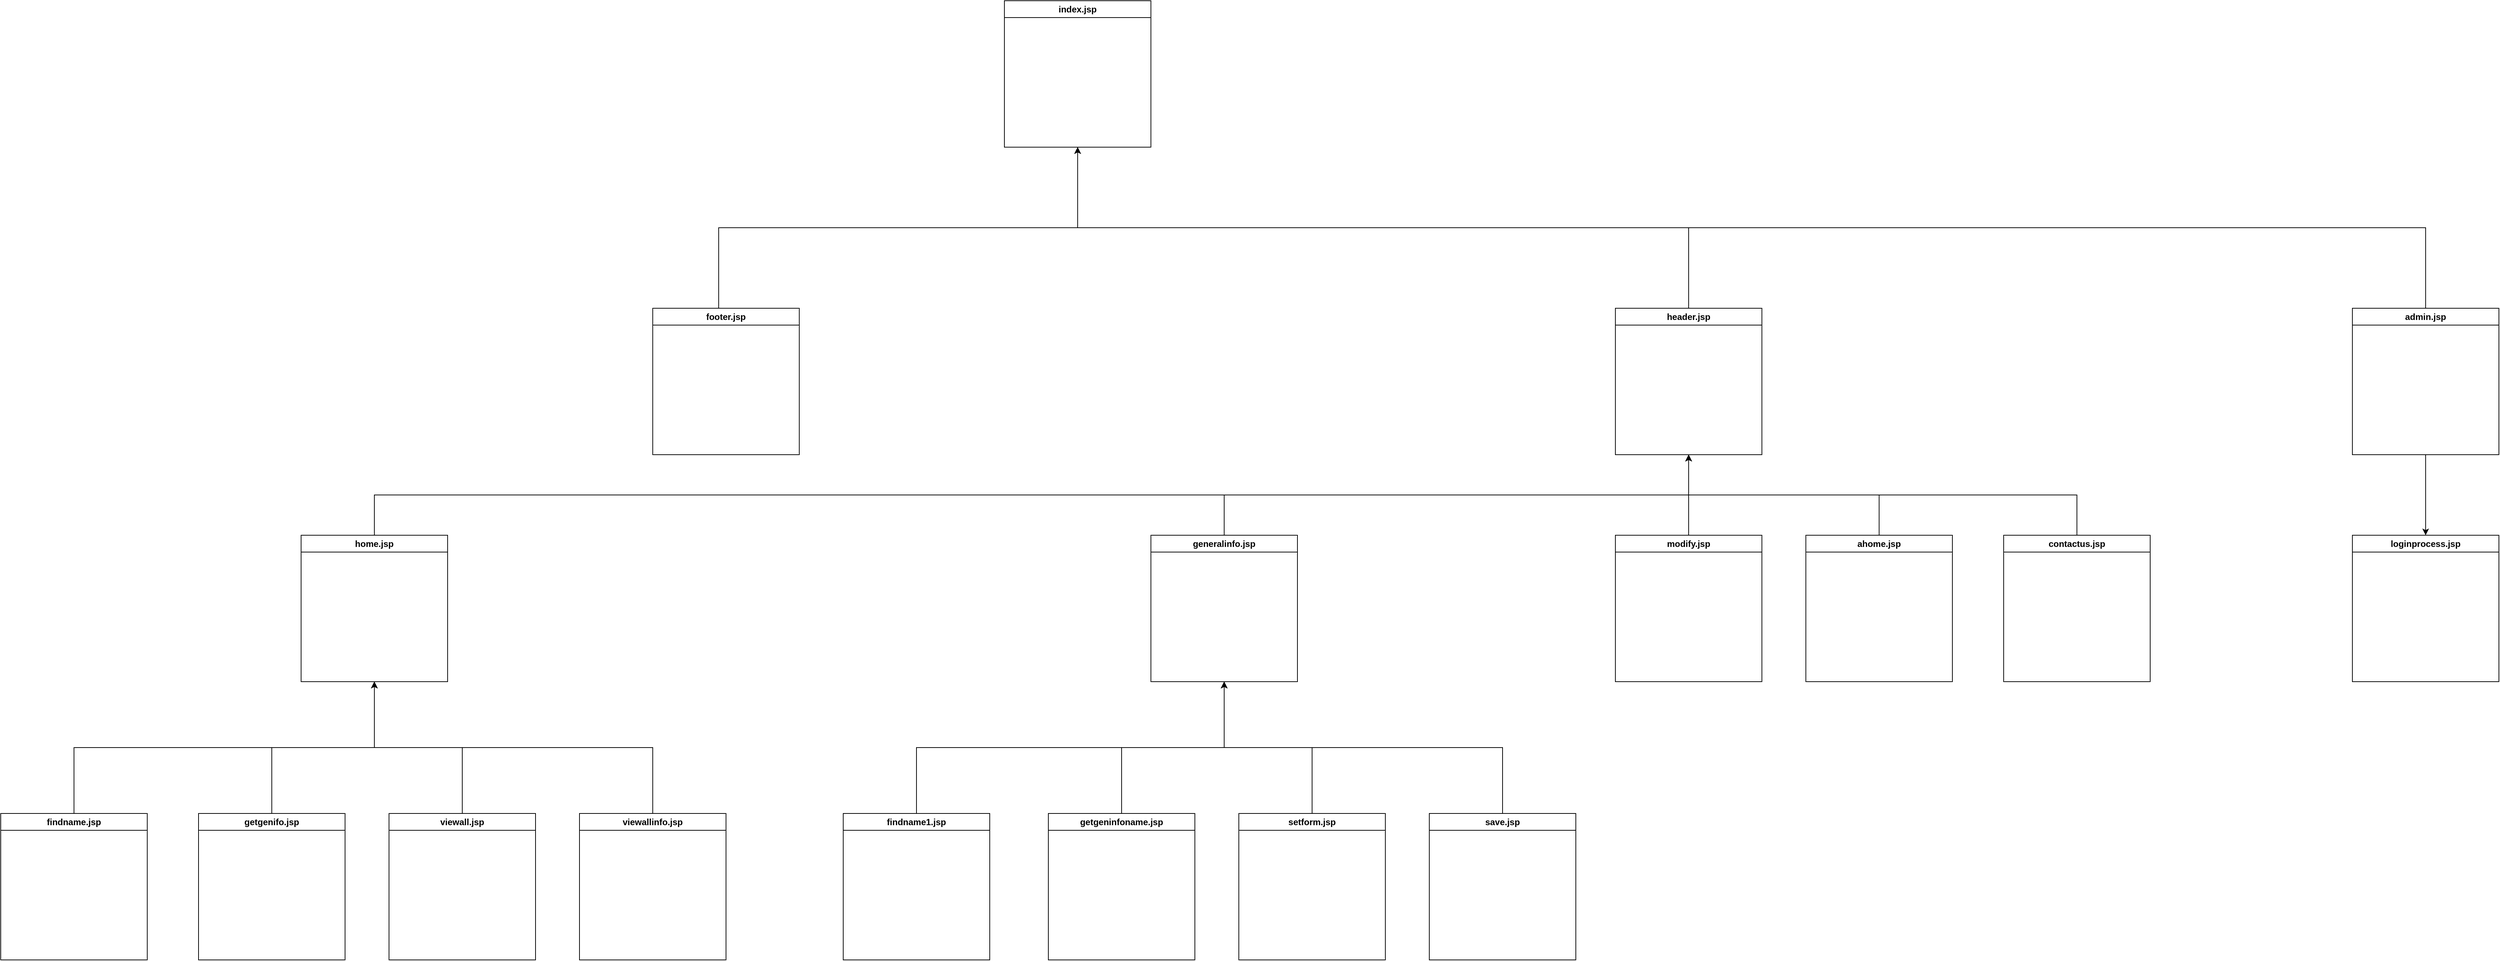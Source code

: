 <mxfile version="21.1.5" type="github">
  <diagram id="C5RBs43oDa-KdzZeNtuy" name="Page-1">
    <mxGraphModel dx="3835" dy="1904" grid="1" gridSize="10" guides="1" tooltips="1" connect="1" arrows="1" fold="1" page="1" pageScale="1" pageWidth="827" pageHeight="1169" math="0" shadow="0">
      <root>
        <mxCell id="WIyWlLk6GJQsqaUBKTNV-0" />
        <mxCell id="WIyWlLk6GJQsqaUBKTNV-1" parent="WIyWlLk6GJQsqaUBKTNV-0" />
        <mxCell id="1EGUt3BdQmfMP07Hlo8H-0" value="index.jsp" style="swimlane;whiteSpace=wrap;html=1;" vertex="1" parent="WIyWlLk6GJQsqaUBKTNV-1">
          <mxGeometry x="-520" y="-470" width="200" height="200" as="geometry" />
        </mxCell>
        <mxCell id="1EGUt3BdQmfMP07Hlo8H-20" style="edgeStyle=orthogonalEdgeStyle;rounded=0;orthogonalLoop=1;jettySize=auto;html=1;exitX=0.5;exitY=0;exitDx=0;exitDy=0;entryX=0.5;entryY=1;entryDx=0;entryDy=0;" edge="1" parent="WIyWlLk6GJQsqaUBKTNV-1" source="1EGUt3BdQmfMP07Hlo8H-1" target="1EGUt3BdQmfMP07Hlo8H-7">
          <mxGeometry relative="1" as="geometry" />
        </mxCell>
        <mxCell id="1EGUt3BdQmfMP07Hlo8H-1" value="home.jsp" style="swimlane;whiteSpace=wrap;html=1;" vertex="1" parent="WIyWlLk6GJQsqaUBKTNV-1">
          <mxGeometry x="-1480" y="260" width="200" height="200" as="geometry" />
        </mxCell>
        <mxCell id="1EGUt3BdQmfMP07Hlo8H-13" style="edgeStyle=orthogonalEdgeStyle;rounded=0;orthogonalLoop=1;jettySize=auto;html=1;exitX=0.5;exitY=0;exitDx=0;exitDy=0;entryX=0.5;entryY=1;entryDx=0;entryDy=0;" edge="1" parent="WIyWlLk6GJQsqaUBKTNV-1" source="1EGUt3BdQmfMP07Hlo8H-2" target="1EGUt3BdQmfMP07Hlo8H-7">
          <mxGeometry relative="1" as="geometry" />
        </mxCell>
        <mxCell id="1EGUt3BdQmfMP07Hlo8H-2" value="generalinfo.jsp" style="swimlane;whiteSpace=wrap;html=1;" vertex="1" parent="WIyWlLk6GJQsqaUBKTNV-1">
          <mxGeometry x="-320" y="260" width="200" height="200" as="geometry" />
        </mxCell>
        <mxCell id="1EGUt3BdQmfMP07Hlo8H-14" style="edgeStyle=orthogonalEdgeStyle;rounded=0;orthogonalLoop=1;jettySize=auto;html=1;exitX=0.5;exitY=0;exitDx=0;exitDy=0;entryX=0.5;entryY=1;entryDx=0;entryDy=0;" edge="1" parent="WIyWlLk6GJQsqaUBKTNV-1" source="1EGUt3BdQmfMP07Hlo8H-3" target="1EGUt3BdQmfMP07Hlo8H-7">
          <mxGeometry relative="1" as="geometry" />
        </mxCell>
        <mxCell id="1EGUt3BdQmfMP07Hlo8H-3" value="modify.jsp" style="swimlane;whiteSpace=wrap;html=1;" vertex="1" parent="WIyWlLk6GJQsqaUBKTNV-1">
          <mxGeometry x="314" y="260" width="200" height="200" as="geometry" />
        </mxCell>
        <mxCell id="1EGUt3BdQmfMP07Hlo8H-19" style="edgeStyle=orthogonalEdgeStyle;rounded=0;orthogonalLoop=1;jettySize=auto;html=1;exitX=0.5;exitY=0;exitDx=0;exitDy=0;entryX=0.5;entryY=1;entryDx=0;entryDy=0;" edge="1" parent="WIyWlLk6GJQsqaUBKTNV-1" source="1EGUt3BdQmfMP07Hlo8H-4" target="1EGUt3BdQmfMP07Hlo8H-7">
          <mxGeometry relative="1" as="geometry">
            <mxPoint x="394.0" y="140" as="targetPoint" />
          </mxGeometry>
        </mxCell>
        <mxCell id="1EGUt3BdQmfMP07Hlo8H-4" value="ahome.jsp" style="swimlane;whiteSpace=wrap;html=1;" vertex="1" parent="WIyWlLk6GJQsqaUBKTNV-1">
          <mxGeometry x="574" y="260" width="200" height="200" as="geometry" />
        </mxCell>
        <mxCell id="1EGUt3BdQmfMP07Hlo8H-17" style="edgeStyle=orthogonalEdgeStyle;rounded=0;orthogonalLoop=1;jettySize=auto;html=1;exitX=0.5;exitY=0;exitDx=0;exitDy=0;entryX=0.5;entryY=1;entryDx=0;entryDy=0;" edge="1" parent="WIyWlLk6GJQsqaUBKTNV-1" source="1EGUt3BdQmfMP07Hlo8H-5" target="1EGUt3BdQmfMP07Hlo8H-7">
          <mxGeometry relative="1" as="geometry" />
        </mxCell>
        <mxCell id="1EGUt3BdQmfMP07Hlo8H-5" value="contactus.jsp" style="swimlane;whiteSpace=wrap;html=1;" vertex="1" parent="WIyWlLk6GJQsqaUBKTNV-1">
          <mxGeometry x="844" y="260" width="200" height="200" as="geometry" />
        </mxCell>
        <mxCell id="1EGUt3BdQmfMP07Hlo8H-26" style="edgeStyle=orthogonalEdgeStyle;rounded=0;orthogonalLoop=1;jettySize=auto;html=1;exitX=0.5;exitY=0;exitDx=0;exitDy=0;entryX=0.5;entryY=1;entryDx=0;entryDy=0;" edge="1" parent="WIyWlLk6GJQsqaUBKTNV-1" source="1EGUt3BdQmfMP07Hlo8H-6" target="1EGUt3BdQmfMP07Hlo8H-0">
          <mxGeometry relative="1" as="geometry" />
        </mxCell>
        <mxCell id="1EGUt3BdQmfMP07Hlo8H-6" value="admin.jsp" style="swimlane;whiteSpace=wrap;html=1;" vertex="1" parent="WIyWlLk6GJQsqaUBKTNV-1">
          <mxGeometry x="1320" y="-50" width="200" height="200" as="geometry" />
        </mxCell>
        <mxCell id="1EGUt3BdQmfMP07Hlo8H-23" style="edgeStyle=orthogonalEdgeStyle;rounded=0;orthogonalLoop=1;jettySize=auto;html=1;exitX=0.5;exitY=0;exitDx=0;exitDy=0;entryX=0.5;entryY=1;entryDx=0;entryDy=0;" edge="1" parent="WIyWlLk6GJQsqaUBKTNV-1" source="1EGUt3BdQmfMP07Hlo8H-7" target="1EGUt3BdQmfMP07Hlo8H-0">
          <mxGeometry relative="1" as="geometry" />
        </mxCell>
        <mxCell id="1EGUt3BdQmfMP07Hlo8H-7" value="header.jsp" style="swimlane;whiteSpace=wrap;html=1;startSize=23;" vertex="1" parent="WIyWlLk6GJQsqaUBKTNV-1">
          <mxGeometry x="314" y="-50" width="200" height="200" as="geometry" />
        </mxCell>
        <mxCell id="1EGUt3BdQmfMP07Hlo8H-8" value="loginprocess.jsp" style="swimlane;whiteSpace=wrap;html=1;" vertex="1" parent="WIyWlLk6GJQsqaUBKTNV-1">
          <mxGeometry x="1320" y="260" width="200" height="200" as="geometry" />
        </mxCell>
        <mxCell id="1EGUt3BdQmfMP07Hlo8H-10" value="" style="endArrow=classic;html=1;rounded=0;entryX=0.5;entryY=0;entryDx=0;entryDy=0;exitX=0.5;exitY=1;exitDx=0;exitDy=0;" edge="1" parent="WIyWlLk6GJQsqaUBKTNV-1" source="1EGUt3BdQmfMP07Hlo8H-6" target="1EGUt3BdQmfMP07Hlo8H-8">
          <mxGeometry width="50" height="50" relative="1" as="geometry">
            <mxPoint x="1430" y="150" as="sourcePoint" />
            <mxPoint x="1445" y="160" as="targetPoint" />
            <Array as="points" />
          </mxGeometry>
        </mxCell>
        <mxCell id="1EGUt3BdQmfMP07Hlo8H-27" style="edgeStyle=orthogonalEdgeStyle;rounded=0;orthogonalLoop=1;jettySize=auto;html=1;exitX=0.5;exitY=0;exitDx=0;exitDy=0;entryX=0.5;entryY=1;entryDx=0;entryDy=0;" edge="1" parent="WIyWlLk6GJQsqaUBKTNV-1" source="1EGUt3BdQmfMP07Hlo8H-21" target="1EGUt3BdQmfMP07Hlo8H-0">
          <mxGeometry relative="1" as="geometry">
            <Array as="points">
              <mxPoint x="-910" y="-160" />
              <mxPoint x="-420" y="-160" />
            </Array>
          </mxGeometry>
        </mxCell>
        <mxCell id="1EGUt3BdQmfMP07Hlo8H-21" value="footer.jsp" style="swimlane;whiteSpace=wrap;html=1;" vertex="1" parent="WIyWlLk6GJQsqaUBKTNV-1">
          <mxGeometry x="-1000" y="-50" width="200" height="200" as="geometry" />
        </mxCell>
        <mxCell id="1EGUt3BdQmfMP07Hlo8H-32" style="edgeStyle=orthogonalEdgeStyle;rounded=0;orthogonalLoop=1;jettySize=auto;html=1;exitX=0.5;exitY=0;exitDx=0;exitDy=0;entryX=0.5;entryY=1;entryDx=0;entryDy=0;" edge="1" parent="WIyWlLk6GJQsqaUBKTNV-1" source="1EGUt3BdQmfMP07Hlo8H-28" target="1EGUt3BdQmfMP07Hlo8H-1">
          <mxGeometry relative="1" as="geometry" />
        </mxCell>
        <mxCell id="1EGUt3BdQmfMP07Hlo8H-28" value="findname.jsp" style="swimlane;whiteSpace=wrap;html=1;" vertex="1" parent="WIyWlLk6GJQsqaUBKTNV-1">
          <mxGeometry x="-1890" y="640" width="200" height="200" as="geometry" />
        </mxCell>
        <mxCell id="1EGUt3BdQmfMP07Hlo8H-33" style="edgeStyle=orthogonalEdgeStyle;rounded=0;orthogonalLoop=1;jettySize=auto;html=1;exitX=0.5;exitY=0;exitDx=0;exitDy=0;entryX=0.5;entryY=1;entryDx=0;entryDy=0;" edge="1" parent="WIyWlLk6GJQsqaUBKTNV-1" source="1EGUt3BdQmfMP07Hlo8H-29" target="1EGUt3BdQmfMP07Hlo8H-1">
          <mxGeometry relative="1" as="geometry" />
        </mxCell>
        <mxCell id="1EGUt3BdQmfMP07Hlo8H-29" value="getgenifo.jsp" style="swimlane;whiteSpace=wrap;html=1;" vertex="1" parent="WIyWlLk6GJQsqaUBKTNV-1">
          <mxGeometry x="-1620" y="640" width="200" height="200" as="geometry" />
        </mxCell>
        <mxCell id="1EGUt3BdQmfMP07Hlo8H-34" style="edgeStyle=orthogonalEdgeStyle;rounded=0;orthogonalLoop=1;jettySize=auto;html=1;exitX=0.5;exitY=0;exitDx=0;exitDy=0;entryX=0.5;entryY=1;entryDx=0;entryDy=0;" edge="1" parent="WIyWlLk6GJQsqaUBKTNV-1" source="1EGUt3BdQmfMP07Hlo8H-30" target="1EGUt3BdQmfMP07Hlo8H-1">
          <mxGeometry relative="1" as="geometry" />
        </mxCell>
        <mxCell id="1EGUt3BdQmfMP07Hlo8H-30" value="viewall.jsp" style="swimlane;whiteSpace=wrap;html=1;" vertex="1" parent="WIyWlLk6GJQsqaUBKTNV-1">
          <mxGeometry x="-1360" y="640" width="200" height="200" as="geometry" />
        </mxCell>
        <mxCell id="1EGUt3BdQmfMP07Hlo8H-35" style="edgeStyle=orthogonalEdgeStyle;rounded=0;orthogonalLoop=1;jettySize=auto;html=1;exitX=0.5;exitY=0;exitDx=0;exitDy=0;entryX=0.5;entryY=1;entryDx=0;entryDy=0;" edge="1" parent="WIyWlLk6GJQsqaUBKTNV-1" source="1EGUt3BdQmfMP07Hlo8H-31" target="1EGUt3BdQmfMP07Hlo8H-1">
          <mxGeometry relative="1" as="geometry" />
        </mxCell>
        <mxCell id="1EGUt3BdQmfMP07Hlo8H-31" value="viewallinfo.jsp" style="swimlane;whiteSpace=wrap;html=1;" vertex="1" parent="WIyWlLk6GJQsqaUBKTNV-1">
          <mxGeometry x="-1100" y="640" width="200" height="200" as="geometry" />
        </mxCell>
        <mxCell id="1EGUt3BdQmfMP07Hlo8H-40" style="edgeStyle=orthogonalEdgeStyle;rounded=0;orthogonalLoop=1;jettySize=auto;html=1;exitX=0.5;exitY=0;exitDx=0;exitDy=0;entryX=0.5;entryY=1;entryDx=0;entryDy=0;" edge="1" parent="WIyWlLk6GJQsqaUBKTNV-1" source="1EGUt3BdQmfMP07Hlo8H-36" target="1EGUt3BdQmfMP07Hlo8H-2">
          <mxGeometry relative="1" as="geometry" />
        </mxCell>
        <mxCell id="1EGUt3BdQmfMP07Hlo8H-36" value="findname1.jsp" style="swimlane;whiteSpace=wrap;html=1;" vertex="1" parent="WIyWlLk6GJQsqaUBKTNV-1">
          <mxGeometry x="-740" y="640" width="200" height="200" as="geometry" />
        </mxCell>
        <mxCell id="1EGUt3BdQmfMP07Hlo8H-41" style="edgeStyle=orthogonalEdgeStyle;rounded=0;orthogonalLoop=1;jettySize=auto;html=1;exitX=0.5;exitY=0;exitDx=0;exitDy=0;entryX=0.5;entryY=1;entryDx=0;entryDy=0;" edge="1" parent="WIyWlLk6GJQsqaUBKTNV-1" source="1EGUt3BdQmfMP07Hlo8H-37" target="1EGUt3BdQmfMP07Hlo8H-2">
          <mxGeometry relative="1" as="geometry" />
        </mxCell>
        <mxCell id="1EGUt3BdQmfMP07Hlo8H-37" value="getgeninfoname.jsp" style="swimlane;whiteSpace=wrap;html=1;" vertex="1" parent="WIyWlLk6GJQsqaUBKTNV-1">
          <mxGeometry x="-460" y="640" width="200" height="200" as="geometry" />
        </mxCell>
        <mxCell id="1EGUt3BdQmfMP07Hlo8H-42" style="edgeStyle=orthogonalEdgeStyle;rounded=0;orthogonalLoop=1;jettySize=auto;html=1;exitX=0.5;exitY=0;exitDx=0;exitDy=0;entryX=0.5;entryY=1;entryDx=0;entryDy=0;" edge="1" parent="WIyWlLk6GJQsqaUBKTNV-1" source="1EGUt3BdQmfMP07Hlo8H-38" target="1EGUt3BdQmfMP07Hlo8H-2">
          <mxGeometry relative="1" as="geometry" />
        </mxCell>
        <mxCell id="1EGUt3BdQmfMP07Hlo8H-38" value="setform.jsp" style="swimlane;whiteSpace=wrap;html=1;" vertex="1" parent="WIyWlLk6GJQsqaUBKTNV-1">
          <mxGeometry x="-200" y="640" width="200" height="200" as="geometry" />
        </mxCell>
        <mxCell id="1EGUt3BdQmfMP07Hlo8H-43" style="edgeStyle=orthogonalEdgeStyle;rounded=0;orthogonalLoop=1;jettySize=auto;html=1;exitX=0.5;exitY=0;exitDx=0;exitDy=0;entryX=0.5;entryY=1;entryDx=0;entryDy=0;" edge="1" parent="WIyWlLk6GJQsqaUBKTNV-1" source="1EGUt3BdQmfMP07Hlo8H-39" target="1EGUt3BdQmfMP07Hlo8H-2">
          <mxGeometry relative="1" as="geometry" />
        </mxCell>
        <mxCell id="1EGUt3BdQmfMP07Hlo8H-39" value="save.jsp" style="swimlane;whiteSpace=wrap;html=1;" vertex="1" parent="WIyWlLk6GJQsqaUBKTNV-1">
          <mxGeometry x="60" y="640" width="200" height="200" as="geometry" />
        </mxCell>
      </root>
    </mxGraphModel>
  </diagram>
</mxfile>
